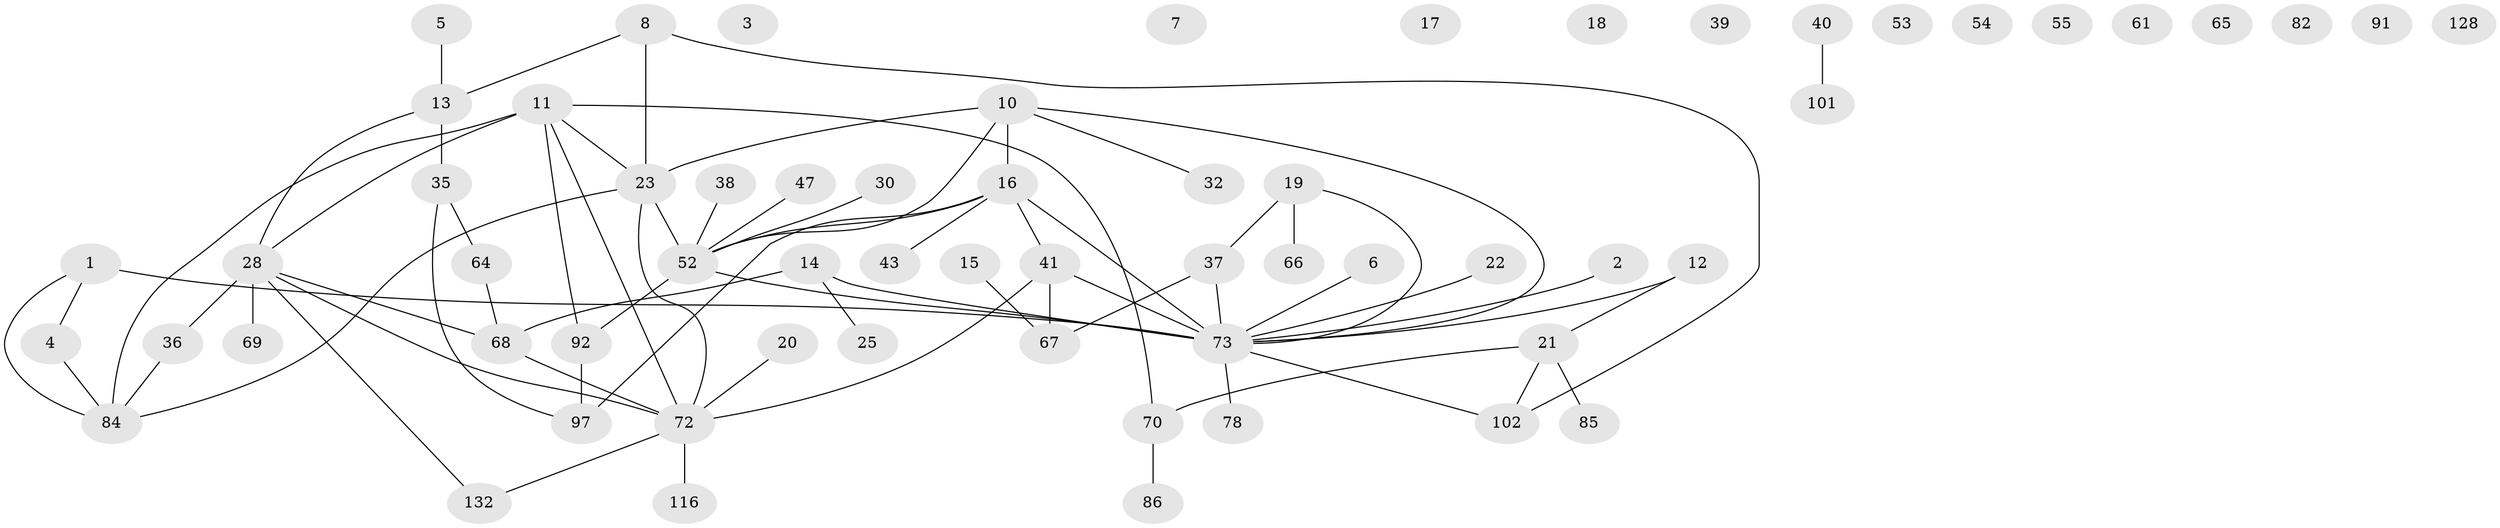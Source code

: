 // original degree distribution, {5: 0.04225352112676056, 1: 0.31690140845070425, 0: 0.07042253521126761, 2: 0.22535211267605634, 3: 0.22535211267605634, 4: 0.09859154929577464, 6: 0.007042253521126761, 7: 0.007042253521126761, 8: 0.007042253521126761}
// Generated by graph-tools (version 1.1) at 2025/16/03/04/25 18:16:26]
// undirected, 62 vertices, 72 edges
graph export_dot {
graph [start="1"]
  node [color=gray90,style=filled];
  1;
  2;
  3;
  4 [super="+29"];
  5;
  6 [super="+9"];
  7;
  8 [super="+27"];
  10 [super="+44"];
  11 [super="+79+59"];
  12 [super="+81"];
  13 [super="+31"];
  14 [super="+87+34"];
  15 [super="+77"];
  16 [super="+103+26"];
  17 [super="+45"];
  18;
  19 [super="+108+124"];
  20;
  21 [super="+24"];
  22;
  23 [super="+95+100+90"];
  25;
  28 [super="+76+49+62"];
  30;
  32 [super="+99"];
  35 [super="+105"];
  36;
  37 [super="+46"];
  38;
  39;
  40 [super="+63"];
  41 [super="+50"];
  43 [super="+114"];
  47;
  52 [super="+109+57+98"];
  53 [super="+106"];
  54;
  55;
  61;
  64 [super="+119+137"];
  65;
  66;
  67 [super="+89+93"];
  68 [super="+75"];
  69;
  70 [super="+121+88"];
  72 [super="+120"];
  73 [super="+80+74"];
  78;
  82 [super="+130"];
  84 [super="+110"];
  85;
  86;
  91;
  92 [super="+112"];
  97 [super="+107"];
  101;
  102 [super="+122"];
  116;
  128;
  132;
  1 -- 73 [weight=3];
  1 -- 84;
  1 -- 4;
  2 -- 73;
  4 -- 84;
  5 -- 13;
  6 -- 73;
  8 -- 102;
  8 -- 13;
  8 -- 23;
  10 -- 52;
  10 -- 16;
  10 -- 73;
  10 -- 32;
  10 -- 23;
  11 -- 72;
  11 -- 28 [weight=2];
  11 -- 92;
  11 -- 70;
  11 -- 84;
  11 -- 23;
  12 -- 73;
  12 -- 21;
  13 -- 28;
  13 -- 35;
  14 -- 73;
  14 -- 68;
  14 -- 25;
  15 -- 67;
  16 -- 73;
  16 -- 97;
  16 -- 41;
  16 -- 43;
  16 -- 52;
  19 -- 73;
  19 -- 37;
  19 -- 66;
  20 -- 72;
  21 -- 70;
  21 -- 85;
  21 -- 102;
  22 -- 73;
  23 -- 52;
  23 -- 84;
  23 -- 72;
  28 -- 68;
  28 -- 69;
  28 -- 132;
  28 -- 72;
  28 -- 36 [weight=2];
  30 -- 52;
  35 -- 64;
  35 -- 97;
  36 -- 84;
  37 -- 73;
  37 -- 67;
  38 -- 52;
  40 -- 101;
  41 -- 73;
  41 -- 67;
  41 -- 72;
  47 -- 52;
  52 -- 73;
  52 -- 92;
  64 -- 68;
  68 -- 72;
  70 -- 86;
  72 -- 116;
  72 -- 132;
  73 -- 78;
  73 -- 102;
  92 -- 97;
}
